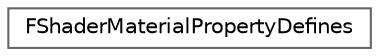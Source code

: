 digraph "Graphical Class Hierarchy"
{
 // INTERACTIVE_SVG=YES
 // LATEX_PDF_SIZE
  bgcolor="transparent";
  edge [fontname=Helvetica,fontsize=10,labelfontname=Helvetica,labelfontsize=10];
  node [fontname=Helvetica,fontsize=10,shape=box,height=0.2,width=0.4];
  rankdir="LR";
  Node0 [id="Node000000",label="FShaderMaterialPropertyDefines",height=0.2,width=0.4,color="grey40", fillcolor="white", style="filled",URL="$d4/d99/structFShaderMaterialPropertyDefines.html",tooltip=" "];
}

